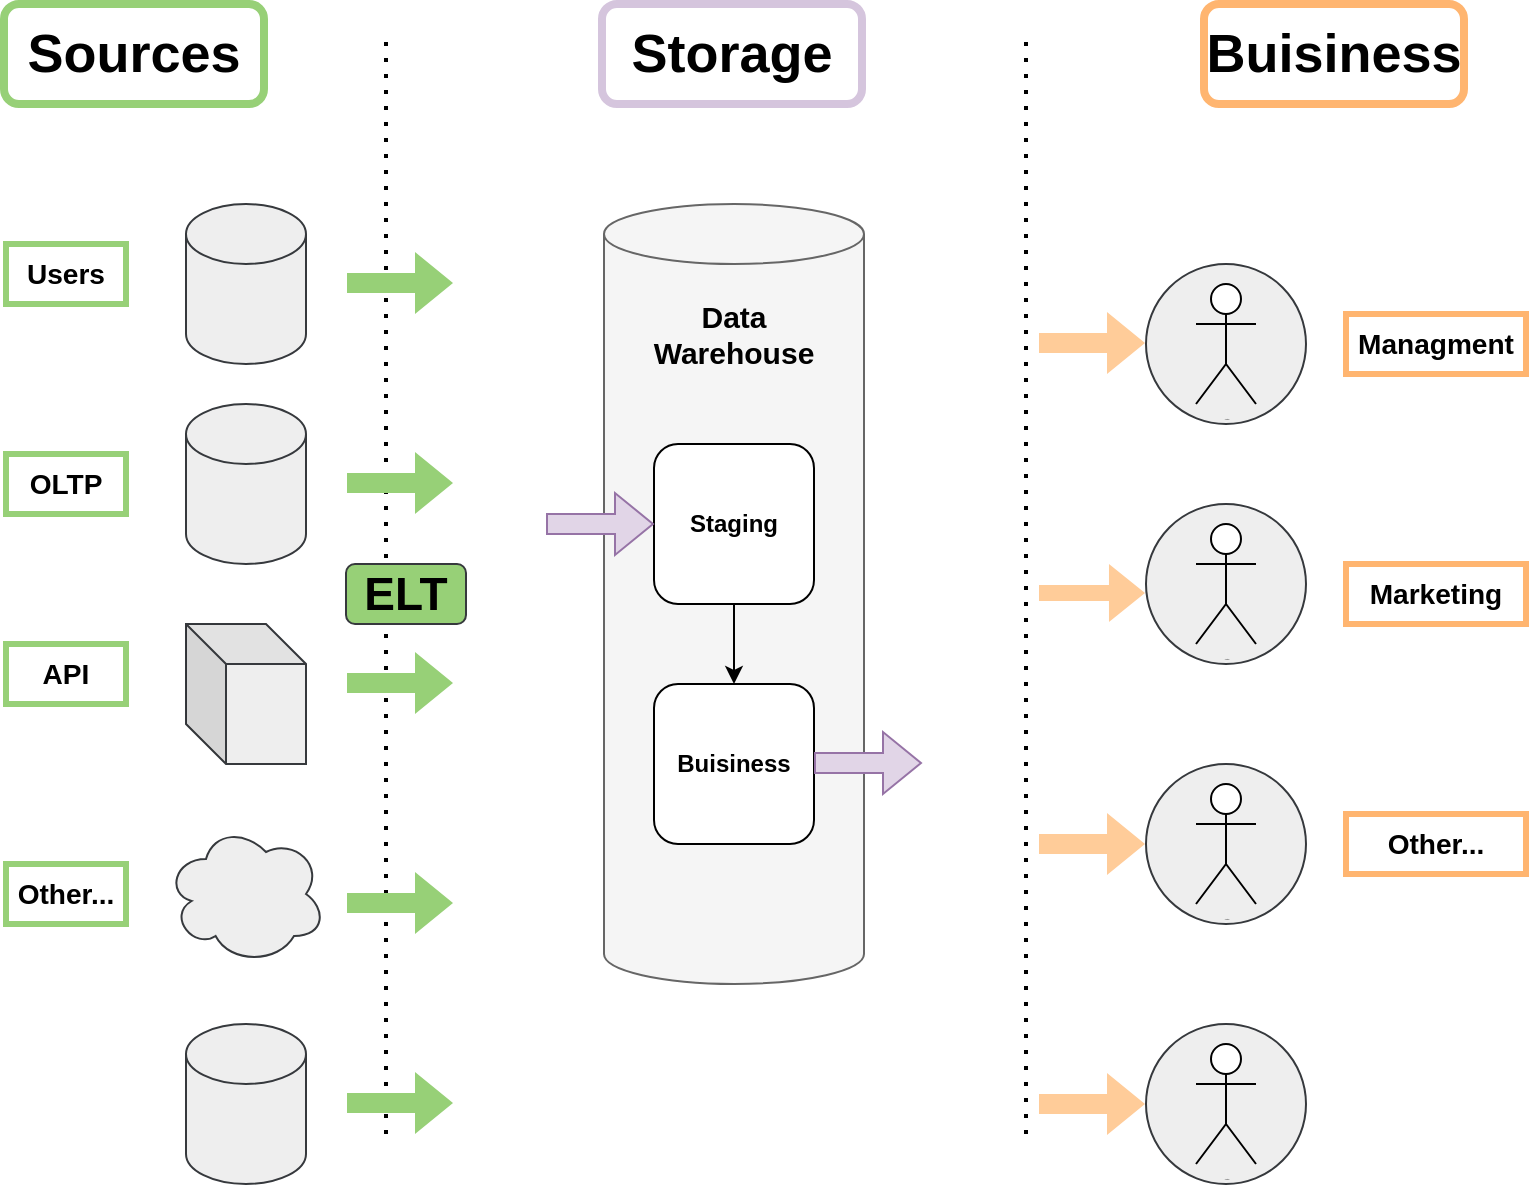 <mxfile version="21.1.2" type="device">
  <diagram name="Страница 1" id="kosyR2noJe-AVfUWvyoT">
    <mxGraphModel dx="1050" dy="629" grid="1" gridSize="10" guides="1" tooltips="1" connect="1" arrows="1" fold="1" page="1" pageScale="1" pageWidth="827" pageHeight="1169" math="0" shadow="0">
      <root>
        <mxCell id="0" />
        <mxCell id="1" parent="0" />
        <mxCell id="oX_nc7GVKSTYuBMtzSNy-1" value="" style="endArrow=none;dashed=1;html=1;dashPattern=1 3;strokeWidth=2;rounded=0;" edge="1" parent="1">
          <mxGeometry width="50" height="50" relative="1" as="geometry">
            <mxPoint x="240" y="585" as="sourcePoint" />
            <mxPoint x="240" y="35" as="targetPoint" />
            <Array as="points">
              <mxPoint x="240" y="245" />
            </Array>
          </mxGeometry>
        </mxCell>
        <mxCell id="oX_nc7GVKSTYuBMtzSNy-2" value="" style="endArrow=none;dashed=1;html=1;dashPattern=1 3;strokeWidth=2;rounded=0;" edge="1" parent="1">
          <mxGeometry width="50" height="50" relative="1" as="geometry">
            <mxPoint x="560" y="585" as="sourcePoint" />
            <mxPoint x="560" y="35" as="targetPoint" />
            <Array as="points">
              <mxPoint x="560" y="245" />
            </Array>
          </mxGeometry>
        </mxCell>
        <mxCell id="oX_nc7GVKSTYuBMtzSNy-3" value="&lt;font style=&quot;font-size: 27px;&quot;&gt;&lt;b&gt;Sources&lt;/b&gt;&lt;/font&gt;" style="text;strokeColor=#97d077;align=center;fillColor=none;html=1;verticalAlign=middle;whiteSpace=wrap;rounded=1;fontStyle=0;perimeterSpacing=0;strokeWidth=4;" vertex="1" parent="1">
          <mxGeometry x="49" y="20" width="130" height="50" as="geometry" />
        </mxCell>
        <mxCell id="oX_nc7GVKSTYuBMtzSNy-4" value="&lt;font style=&quot;font-size: 27px;&quot;&gt;&lt;b&gt;Buisiness&lt;/b&gt;&lt;/font&gt;" style="text;strokeColor=#FFB570;align=center;fillColor=none;html=1;verticalAlign=middle;whiteSpace=wrap;rounded=1;fontStyle=0;perimeterSpacing=0;strokeWidth=4;" vertex="1" parent="1">
          <mxGeometry x="649" y="20" width="130" height="50" as="geometry" />
        </mxCell>
        <mxCell id="oX_nc7GVKSTYuBMtzSNy-5" value="&lt;font style=&quot;font-size: 27px;&quot;&gt;&lt;b&gt;Storage&lt;/b&gt;&lt;/font&gt;" style="text;strokeColor=#d5c5dd;align=center;fillColor=none;html=1;verticalAlign=middle;whiteSpace=wrap;rounded=1;fontStyle=0;perimeterSpacing=0;strokeWidth=4;" vertex="1" parent="1">
          <mxGeometry x="348" y="20" width="130" height="50" as="geometry" />
        </mxCell>
        <mxCell id="oX_nc7GVKSTYuBMtzSNy-6" value="" style="shape=cylinder3;whiteSpace=wrap;html=1;boundedLbl=1;backgroundOutline=1;size=15;fillColor=#f5f5f5;fontColor=#333333;strokeColor=#666666;" vertex="1" parent="1">
          <mxGeometry x="349" y="120" width="130" height="390" as="geometry" />
        </mxCell>
        <mxCell id="oX_nc7GVKSTYuBMtzSNy-7" value="&lt;b&gt;Staging&lt;/b&gt;" style="whiteSpace=wrap;html=1;aspect=fixed;rounded=1;" vertex="1" parent="1">
          <mxGeometry x="374" y="240" width="80" height="80" as="geometry" />
        </mxCell>
        <mxCell id="oX_nc7GVKSTYuBMtzSNy-8" value="&lt;b&gt;Buisiness&lt;/b&gt;" style="whiteSpace=wrap;html=1;aspect=fixed;rounded=1;" vertex="1" parent="1">
          <mxGeometry x="374" y="360" width="80" height="80" as="geometry" />
        </mxCell>
        <mxCell id="oX_nc7GVKSTYuBMtzSNy-11" value="" style="endArrow=classic;html=1;rounded=0;exitX=0.5;exitY=1;exitDx=0;exitDy=0;entryX=0.5;entryY=0;entryDx=0;entryDy=0;" edge="1" parent="1" source="oX_nc7GVKSTYuBMtzSNy-7" target="oX_nc7GVKSTYuBMtzSNy-8">
          <mxGeometry width="50" height="50" relative="1" as="geometry">
            <mxPoint x="390" y="340" as="sourcePoint" />
            <mxPoint x="440" y="290" as="targetPoint" />
          </mxGeometry>
        </mxCell>
        <mxCell id="oX_nc7GVKSTYuBMtzSNy-12" value="&lt;font style=&quot;font-size: 15px;&quot;&gt;&lt;b&gt;Data Warehouse&lt;/b&gt;&lt;/font&gt;" style="text;strokeColor=none;align=center;fillColor=none;html=1;verticalAlign=middle;whiteSpace=wrap;rounded=0;" vertex="1" parent="1">
          <mxGeometry x="384" y="170" width="60" height="30" as="geometry" />
        </mxCell>
        <mxCell id="oX_nc7GVKSTYuBMtzSNy-13" value="" style="shape=flexArrow;endArrow=classic;html=1;rounded=0;entryX=0;entryY=0.5;entryDx=0;entryDy=0;fillColor=#e1d5e7;strokeColor=#9673a6;" edge="1" parent="1" target="oX_nc7GVKSTYuBMtzSNy-7">
          <mxGeometry width="50" height="50" relative="1" as="geometry">
            <mxPoint x="320" y="280" as="sourcePoint" />
            <mxPoint x="440" y="300" as="targetPoint" />
          </mxGeometry>
        </mxCell>
        <mxCell id="oX_nc7GVKSTYuBMtzSNy-14" value="" style="shape=flexArrow;endArrow=classic;html=1;rounded=0;entryX=0;entryY=0.5;entryDx=0;entryDy=0;fillColor=#e1d5e7;strokeColor=#9673a6;" edge="1" parent="1">
          <mxGeometry width="50" height="50" relative="1" as="geometry">
            <mxPoint x="454" y="399.5" as="sourcePoint" />
            <mxPoint x="508" y="399.5" as="targetPoint" />
          </mxGeometry>
        </mxCell>
        <mxCell id="oX_nc7GVKSTYuBMtzSNy-15" value="" style="shape=cylinder3;whiteSpace=wrap;html=1;boundedLbl=1;backgroundOutline=1;size=15;fillColor=#eeeeee;strokeColor=#36393d;" vertex="1" parent="1">
          <mxGeometry x="140" y="120" width="60" height="80" as="geometry" />
        </mxCell>
        <mxCell id="oX_nc7GVKSTYuBMtzSNy-18" value="" style="shape=cylinder3;whiteSpace=wrap;html=1;boundedLbl=1;backgroundOutline=1;size=15;fillColor=#eeeeee;strokeColor=#36393d;" vertex="1" parent="1">
          <mxGeometry x="140" y="220" width="60" height="80" as="geometry" />
        </mxCell>
        <mxCell id="oX_nc7GVKSTYuBMtzSNy-20" value="&lt;h3 style=&quot;border-color: var(--border-color);&quot;&gt;Users&lt;/h3&gt;" style="text;align=center;html=1;verticalAlign=middle;whiteSpace=wrap;rounded=0;fontColor=#000000;strokeColor=#97D077;strokeWidth=3;" vertex="1" parent="1">
          <mxGeometry x="50" y="140" width="60" height="30" as="geometry" />
        </mxCell>
        <mxCell id="oX_nc7GVKSTYuBMtzSNy-21" value="&lt;h3 style=&quot;border-color: var(--border-color);&quot;&gt;Other...&lt;/h3&gt;" style="text;align=center;html=1;verticalAlign=middle;whiteSpace=wrap;rounded=0;fontColor=#000000;strokeColor=#97D077;strokeWidth=3;" vertex="1" parent="1">
          <mxGeometry x="50" y="450" width="60" height="30" as="geometry" />
        </mxCell>
        <mxCell id="oX_nc7GVKSTYuBMtzSNy-22" value="&lt;h3 style=&quot;border-color: var(--border-color);&quot;&gt;API&lt;/h3&gt;" style="text;align=center;html=1;verticalAlign=middle;whiteSpace=wrap;rounded=0;fontColor=#000000;strokeColor=#97D077;strokeWidth=3;" vertex="1" parent="1">
          <mxGeometry x="50" y="340" width="60" height="30" as="geometry" />
        </mxCell>
        <mxCell id="oX_nc7GVKSTYuBMtzSNy-23" value="&lt;h3 style=&quot;border-color: var(--border-color);&quot;&gt;OLTP&lt;/h3&gt;" style="text;align=center;html=1;verticalAlign=middle;whiteSpace=wrap;rounded=0;fontColor=#000000;strokeColor=#97D077;strokeWidth=3;" vertex="1" parent="1">
          <mxGeometry x="50" y="245" width="60" height="30" as="geometry" />
        </mxCell>
        <mxCell id="oX_nc7GVKSTYuBMtzSNy-27" value="" style="shape=flexArrow;endArrow=classic;html=1;rounded=0;entryX=0;entryY=0.5;entryDx=0;entryDy=0;fillColor=#97d077;strokeColor=none;" edge="1" parent="1">
          <mxGeometry width="50" height="50" relative="1" as="geometry">
            <mxPoint x="220" y="159.5" as="sourcePoint" />
            <mxPoint x="274" y="159.5" as="targetPoint" />
          </mxGeometry>
        </mxCell>
        <mxCell id="oX_nc7GVKSTYuBMtzSNy-28" value="" style="shape=flexArrow;endArrow=classic;html=1;rounded=0;entryX=0;entryY=0.5;entryDx=0;entryDy=0;fillColor=#97d077;strokeColor=none;" edge="1" parent="1">
          <mxGeometry width="50" height="50" relative="1" as="geometry">
            <mxPoint x="220" y="569.5" as="sourcePoint" />
            <mxPoint x="274" y="569.5" as="targetPoint" />
          </mxGeometry>
        </mxCell>
        <mxCell id="oX_nc7GVKSTYuBMtzSNy-29" value="" style="shape=flexArrow;endArrow=classic;html=1;rounded=0;entryX=0;entryY=0.5;entryDx=0;entryDy=0;fillColor=#97d077;strokeColor=none;" edge="1" parent="1">
          <mxGeometry width="50" height="50" relative="1" as="geometry">
            <mxPoint x="220" y="469.5" as="sourcePoint" />
            <mxPoint x="274" y="469.5" as="targetPoint" />
          </mxGeometry>
        </mxCell>
        <mxCell id="oX_nc7GVKSTYuBMtzSNy-30" value="" style="shape=flexArrow;endArrow=classic;html=1;rounded=0;entryX=0;entryY=0.5;entryDx=0;entryDy=0;fillColor=#97d077;strokeColor=none;" edge="1" parent="1">
          <mxGeometry width="50" height="50" relative="1" as="geometry">
            <mxPoint x="220" y="359.5" as="sourcePoint" />
            <mxPoint x="274" y="359.5" as="targetPoint" />
          </mxGeometry>
        </mxCell>
        <mxCell id="oX_nc7GVKSTYuBMtzSNy-31" value="" style="shape=flexArrow;endArrow=classic;html=1;rounded=0;entryX=0;entryY=0.5;entryDx=0;entryDy=0;fillColor=#97d077;strokeColor=none;" edge="1" parent="1">
          <mxGeometry width="50" height="50" relative="1" as="geometry">
            <mxPoint x="220" y="259.5" as="sourcePoint" />
            <mxPoint x="274" y="259.5" as="targetPoint" />
          </mxGeometry>
        </mxCell>
        <mxCell id="oX_nc7GVKSTYuBMtzSNy-32" value="" style="shape=cube;whiteSpace=wrap;html=1;boundedLbl=1;backgroundOutline=1;darkOpacity=0.05;darkOpacity2=0.1;fillColor=#eeeeee;strokeColor=#36393d;" vertex="1" parent="1">
          <mxGeometry x="140" y="330" width="60" height="70" as="geometry" />
        </mxCell>
        <mxCell id="oX_nc7GVKSTYuBMtzSNy-33" value="" style="ellipse;shape=cloud;whiteSpace=wrap;html=1;fillColor=#eeeeee;strokeColor=#36393d;" vertex="1" parent="1">
          <mxGeometry x="130" y="430" width="80" height="70" as="geometry" />
        </mxCell>
        <mxCell id="oX_nc7GVKSTYuBMtzSNy-34" value="" style="shape=cylinder3;whiteSpace=wrap;html=1;boundedLbl=1;backgroundOutline=1;size=15;fillColor=#eeeeee;strokeColor=#36393d;" vertex="1" parent="1">
          <mxGeometry x="140" y="530" width="60" height="80" as="geometry" />
        </mxCell>
        <mxCell id="oX_nc7GVKSTYuBMtzSNy-35" value="" style="ellipse;whiteSpace=wrap;html=1;aspect=fixed;fillColor=#eeeeee;strokeColor=#36393d;fontColor=none;noLabel=1;" vertex="1" parent="1">
          <mxGeometry x="620" y="150" width="80" height="80" as="geometry" />
        </mxCell>
        <mxCell id="oX_nc7GVKSTYuBMtzSNy-39" value="Actor" style="shape=umlActor;verticalLabelPosition=bottom;verticalAlign=top;html=1;outlineConnect=0;align=center;fontSize=1;" vertex="1" parent="1">
          <mxGeometry x="645" y="160" width="30" height="60" as="geometry" />
        </mxCell>
        <mxCell id="oX_nc7GVKSTYuBMtzSNy-47" value="" style="ellipse;whiteSpace=wrap;html=1;aspect=fixed;fillColor=#eeeeee;strokeColor=#36393d;fontColor=none;noLabel=1;" vertex="1" parent="1">
          <mxGeometry x="620" y="270" width="80" height="80" as="geometry" />
        </mxCell>
        <mxCell id="oX_nc7GVKSTYuBMtzSNy-48" value="Actor" style="shape=umlActor;verticalLabelPosition=bottom;verticalAlign=top;html=1;outlineConnect=0;align=center;fontSize=1;" vertex="1" parent="1">
          <mxGeometry x="645" y="280" width="30" height="60" as="geometry" />
        </mxCell>
        <mxCell id="oX_nc7GVKSTYuBMtzSNy-49" value="" style="ellipse;whiteSpace=wrap;html=1;aspect=fixed;fillColor=#eeeeee;strokeColor=#36393d;fontColor=none;noLabel=1;" vertex="1" parent="1">
          <mxGeometry x="620" y="400" width="80" height="80" as="geometry" />
        </mxCell>
        <mxCell id="oX_nc7GVKSTYuBMtzSNy-50" value="Actor" style="shape=umlActor;verticalLabelPosition=bottom;verticalAlign=top;html=1;outlineConnect=0;align=center;fontSize=1;" vertex="1" parent="1">
          <mxGeometry x="645" y="410" width="30" height="60" as="geometry" />
        </mxCell>
        <mxCell id="oX_nc7GVKSTYuBMtzSNy-51" value="" style="shape=flexArrow;endArrow=classic;html=1;rounded=0;entryX=0;entryY=0.5;entryDx=0;entryDy=0;fillColor=#ffcc99;strokeColor=none;" edge="1" parent="1">
          <mxGeometry width="50" height="50" relative="1" as="geometry">
            <mxPoint x="566" y="189.5" as="sourcePoint" />
            <mxPoint x="620" y="189.5" as="targetPoint" />
          </mxGeometry>
        </mxCell>
        <mxCell id="oX_nc7GVKSTYuBMtzSNy-52" value="" style="shape=flexArrow;endArrow=classic;html=1;rounded=0;entryX=0;entryY=0.5;entryDx=0;entryDy=0;fillColor=#ffcc99;strokeColor=none;" edge="1" parent="1">
          <mxGeometry width="50" height="50" relative="1" as="geometry">
            <mxPoint x="566" y="440" as="sourcePoint" />
            <mxPoint x="620" y="440" as="targetPoint" />
          </mxGeometry>
        </mxCell>
        <mxCell id="oX_nc7GVKSTYuBMtzSNy-53" value="" style="shape=flexArrow;endArrow=classic;html=1;rounded=0;entryX=0;entryY=0.5;entryDx=0;entryDy=0;fillColor=#ffcc99;strokeColor=none;width=8;endSize=5.67;" edge="1" parent="1">
          <mxGeometry width="50" height="50" relative="1" as="geometry">
            <mxPoint x="566" y="314.5" as="sourcePoint" />
            <mxPoint x="620" y="314.5" as="targetPoint" />
          </mxGeometry>
        </mxCell>
        <mxCell id="oX_nc7GVKSTYuBMtzSNy-54" value="&lt;h3 style=&quot;border-color: var(--border-color);&quot;&gt;Managment&lt;/h3&gt;" style="text;align=center;html=1;verticalAlign=middle;whiteSpace=wrap;rounded=0;fontColor=#000000;strokeColor=#FFB570;strokeWidth=3;" vertex="1" parent="1">
          <mxGeometry x="720" y="175" width="90" height="30" as="geometry" />
        </mxCell>
        <mxCell id="oX_nc7GVKSTYuBMtzSNy-55" value="&lt;h3 style=&quot;border-color: var(--border-color);&quot;&gt;Other...&lt;/h3&gt;" style="text;align=center;html=1;verticalAlign=middle;whiteSpace=wrap;rounded=0;strokeWidth=3;strokeColor=#FFB570;" vertex="1" parent="1">
          <mxGeometry x="720" y="425" width="90" height="30" as="geometry" />
        </mxCell>
        <mxCell id="oX_nc7GVKSTYuBMtzSNy-56" value="&lt;h3 style=&quot;border-color: var(--border-color);&quot;&gt;Marketing&lt;/h3&gt;" style="text;align=center;html=1;verticalAlign=middle;whiteSpace=wrap;rounded=0;strokeWidth=3;strokeColor=#FFB570;" vertex="1" parent="1">
          <mxGeometry x="720" y="300" width="90" height="30" as="geometry" />
        </mxCell>
        <mxCell id="oX_nc7GVKSTYuBMtzSNy-57" value="" style="ellipse;whiteSpace=wrap;html=1;aspect=fixed;fillColor=#eeeeee;strokeColor=#36393d;fontColor=none;noLabel=1;" vertex="1" parent="1">
          <mxGeometry x="620" y="530" width="80" height="80" as="geometry" />
        </mxCell>
        <mxCell id="oX_nc7GVKSTYuBMtzSNy-58" value="Actor" style="shape=umlActor;verticalLabelPosition=bottom;verticalAlign=top;html=1;outlineConnect=0;align=center;fontSize=1;" vertex="1" parent="1">
          <mxGeometry x="645" y="540" width="30" height="60" as="geometry" />
        </mxCell>
        <mxCell id="oX_nc7GVKSTYuBMtzSNy-59" value="" style="shape=flexArrow;endArrow=classic;html=1;rounded=0;entryX=0;entryY=0.5;entryDx=0;entryDy=0;fillColor=#ffcc99;strokeColor=none;" edge="1" parent="1">
          <mxGeometry width="50" height="50" relative="1" as="geometry">
            <mxPoint x="566" y="570" as="sourcePoint" />
            <mxPoint x="620" y="570" as="targetPoint" />
          </mxGeometry>
        </mxCell>
        <mxCell id="oX_nc7GVKSTYuBMtzSNy-60" value="&lt;b&gt;&lt;font style=&quot;font-size: 23px;&quot;&gt;ELT&lt;/font&gt;&lt;/b&gt;" style="text;strokeColor=#36393d;align=center;fillColor=#97D077;html=1;verticalAlign=middle;whiteSpace=wrap;rounded=1;glass=0;" vertex="1" parent="1">
          <mxGeometry x="220" y="300" width="60" height="30" as="geometry" />
        </mxCell>
      </root>
    </mxGraphModel>
  </diagram>
</mxfile>
